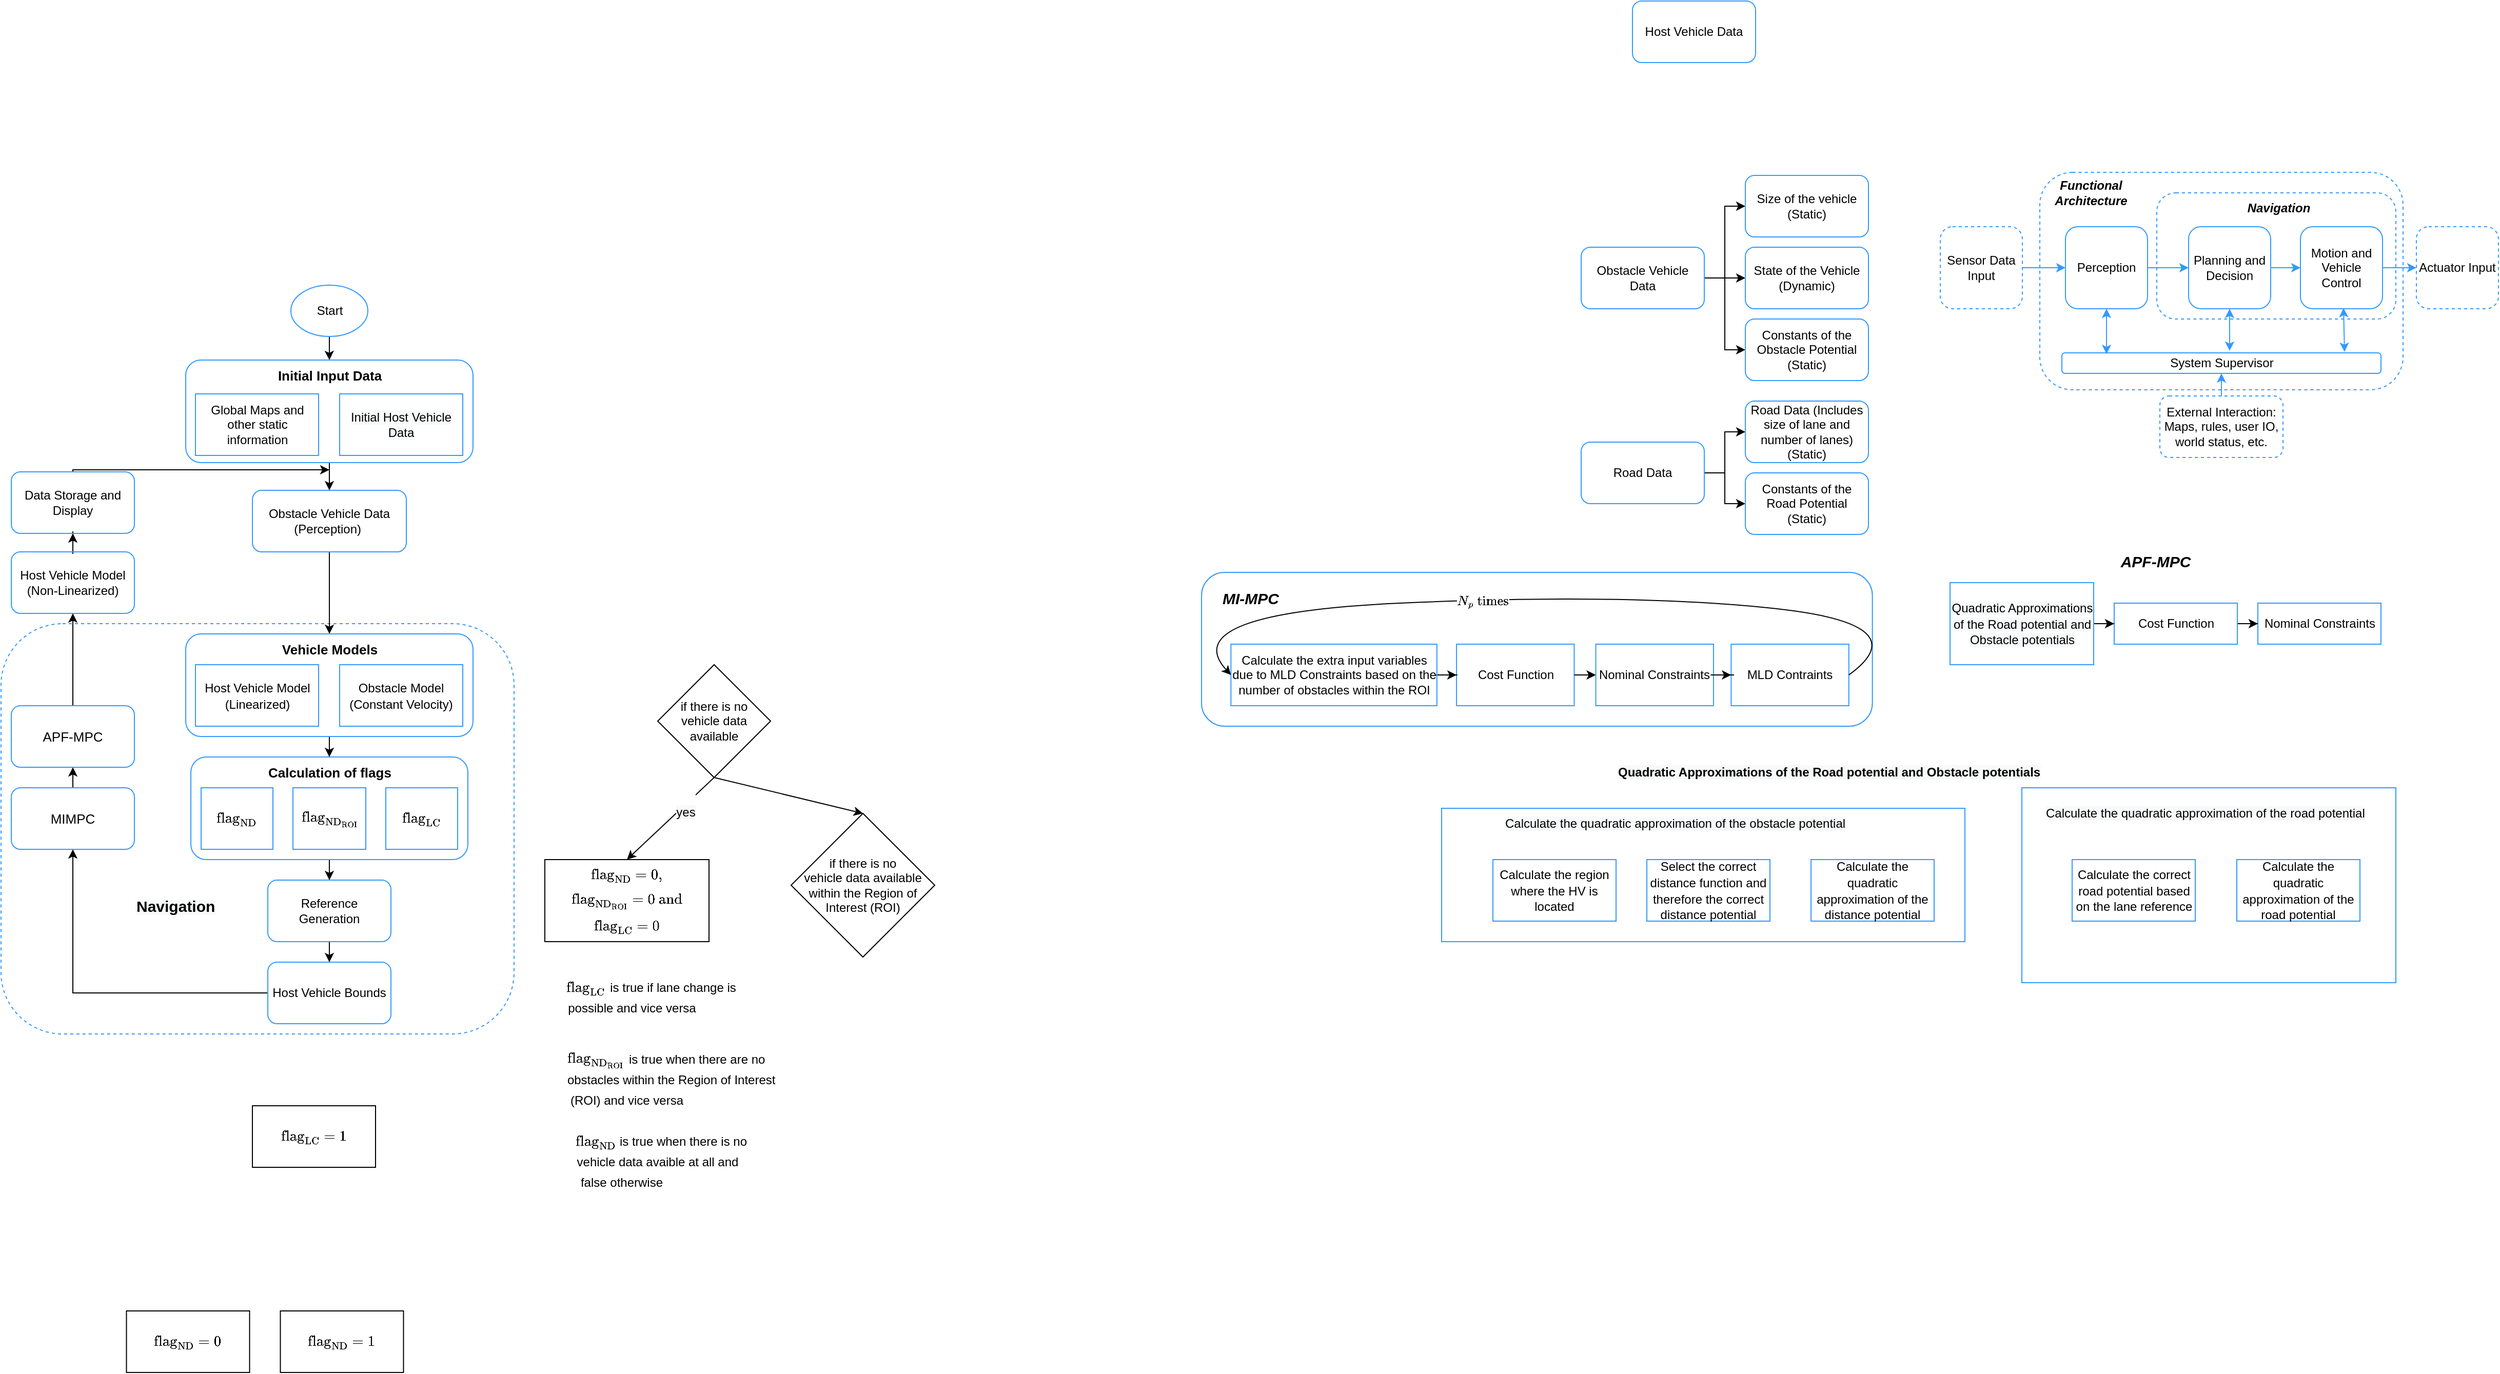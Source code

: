 <mxfile version="20.2.3" type="device"><diagram id="z7q9_yAA2Yy6rkfYygtz" name="Page-1"><mxGraphModel dx="3227" dy="2612" grid="1" gridSize="10" guides="1" tooltips="1" connect="1" arrows="1" fold="1" page="1" pageScale="1" pageWidth="850" pageHeight="1100" math="1" shadow="0"><root><mxCell id="0"/><mxCell id="1" parent="0"/><mxCell id="qA4LBi2pS9O_TMGgTa1k-295" value="" style="rounded=1;whiteSpace=wrap;html=1;fontSize=13;strokeColor=#3399FF;strokeWidth=1;fillColor=none;dashed=1;" parent="1" vertex="1"><mxGeometry x="-2450" y="-640" width="500" height="400" as="geometry"/></mxCell><mxCell id="qA4LBi2pS9O_TMGgTa1k-27" value="" style="rounded=1;whiteSpace=wrap;html=1;fontSize=12;strokeWidth=1;dashed=1;fontStyle=0;strokeColor=#3399FF;fillColor=none;" parent="1" vertex="1"><mxGeometry x="-463" y="-1080" width="354" height="212" as="geometry"/></mxCell><mxCell id="qA4LBi2pS9O_TMGgTa1k-28" value="" style="rounded=1;whiteSpace=wrap;html=1;dashed=1;fontSize=12;strokeWidth=1;fontStyle=0;strokeColor=#3399FF;fillColor=none;" parent="1" vertex="1"><mxGeometry x="-349" y="-1060" width="233" height="123" as="geometry"/></mxCell><mxCell id="qA4LBi2pS9O_TMGgTa1k-29" value="" style="edgeStyle=orthogonalEdgeStyle;rounded=0;orthogonalLoop=1;jettySize=auto;html=1;fontSize=12;strokeWidth=1;fontStyle=0;strokeColor=#3399FF;" parent="1" source="qA4LBi2pS9O_TMGgTa1k-30" target="qA4LBi2pS9O_TMGgTa1k-31" edge="1"><mxGeometry relative="1" as="geometry"/></mxCell><mxCell id="qA4LBi2pS9O_TMGgTa1k-30" value="&lt;font style=&quot;font-size: 12px;&quot;&gt;Planning and Decision&lt;/font&gt;" style="rounded=1;whiteSpace=wrap;html=1;fontSize=12;strokeWidth=1;fontStyle=0;strokeColor=#3399FF;fillColor=none;" parent="1" vertex="1"><mxGeometry x="-318" y="-1027" width="80" height="80" as="geometry"/></mxCell><mxCell id="qA4LBi2pS9O_TMGgTa1k-31" value="&lt;font style=&quot;font-size: 12px;&quot;&gt;Motion and Vehicle Control&lt;/font&gt;" style="rounded=1;whiteSpace=wrap;html=1;fontSize=12;strokeWidth=1;fontStyle=0;strokeColor=#3399FF;fillColor=none;" parent="1" vertex="1"><mxGeometry x="-209" y="-1027" width="80" height="80" as="geometry"/></mxCell><mxCell id="qA4LBi2pS9O_TMGgTa1k-32" value="" style="edgeStyle=orthogonalEdgeStyle;rounded=0;orthogonalLoop=1;jettySize=auto;html=1;fontSize=12;strokeWidth=1;fontStyle=0;strokeColor=#3399FF;" parent="1" source="qA4LBi2pS9O_TMGgTa1k-33" target="qA4LBi2pS9O_TMGgTa1k-30" edge="1"><mxGeometry relative="1" as="geometry"/></mxCell><mxCell id="qA4LBi2pS9O_TMGgTa1k-33" value="&lt;font style=&quot;font-size: 12px;&quot;&gt;Perception&lt;/font&gt;" style="rounded=1;whiteSpace=wrap;html=1;fontSize=12;strokeWidth=1;fontStyle=0;strokeColor=#3399FF;fillColor=none;" parent="1" vertex="1"><mxGeometry x="-438" y="-1027" width="80" height="80" as="geometry"/></mxCell><mxCell id="qA4LBi2pS9O_TMGgTa1k-34" value="&lt;font style=&quot;font-size: 12px;&quot;&gt;System Supervisor&lt;/font&gt;" style="rounded=1;whiteSpace=wrap;html=1;fontSize=12;strokeWidth=1;fontStyle=0;strokeColor=#3399FF;fillColor=none;" parent="1" vertex="1"><mxGeometry x="-441.5" y="-904" width="311" height="20" as="geometry"/></mxCell><mxCell id="qA4LBi2pS9O_TMGgTa1k-35" value="" style="endArrow=classic;startArrow=classic;html=1;rounded=0;fontSize=12;strokeWidth=1;entryX=0.5;entryY=1;entryDx=0;entryDy=0;exitX=0.14;exitY=0.058;exitDx=0;exitDy=0;exitPerimeter=0;fontStyle=0;strokeColor=#3399FF;" parent="1" source="qA4LBi2pS9O_TMGgTa1k-34" target="qA4LBi2pS9O_TMGgTa1k-33" edge="1"><mxGeometry width="50" height="50" relative="1" as="geometry"><mxPoint x="-539" y="-887" as="sourcePoint"/><mxPoint x="-489" y="-937" as="targetPoint"/></mxGeometry></mxCell><mxCell id="qA4LBi2pS9O_TMGgTa1k-36" value="" style="endArrow=classic;startArrow=classic;html=1;rounded=0;fontSize=12;strokeWidth=1;entryX=0.5;entryY=1;entryDx=0;entryDy=0;fontStyle=0;strokeColor=#3399FF;" parent="1" target="qA4LBi2pS9O_TMGgTa1k-30" edge="1"><mxGeometry width="50" height="50" relative="1" as="geometry"><mxPoint x="-278" y="-906" as="sourcePoint"/><mxPoint x="-281" y="-937" as="targetPoint"/></mxGeometry></mxCell><mxCell id="qA4LBi2pS9O_TMGgTa1k-37" value="" style="endArrow=classic;startArrow=classic;html=1;rounded=0;fontSize=12;strokeWidth=1;entryX=0.525;entryY=0.991;entryDx=0;entryDy=0;fontStyle=0;entryPerimeter=0;strokeColor=#3399FF;" parent="1" target="qA4LBi2pS9O_TMGgTa1k-31" edge="1"><mxGeometry width="50" height="50" relative="1" as="geometry"><mxPoint x="-166" y="-905" as="sourcePoint"/><mxPoint x="-166" y="-947" as="targetPoint"/></mxGeometry></mxCell><mxCell id="qA4LBi2pS9O_TMGgTa1k-38" value="&lt;font style=&quot;font-size: 12px;&quot;&gt;&lt;span style=&quot;font-size: 12px;&quot;&gt;&lt;i&gt;&lt;b&gt;Navigation&lt;/b&gt;&lt;/i&gt;&lt;/span&gt;&lt;/font&gt;" style="text;html=1;strokeColor=none;fillColor=none;align=center;verticalAlign=middle;whiteSpace=wrap;rounded=0;dashed=1;fontSize=12;fontStyle=0;strokeWidth=1;" parent="1" vertex="1"><mxGeometry x="-260" y="-1060" width="60" height="30" as="geometry"/></mxCell><mxCell id="qA4LBi2pS9O_TMGgTa1k-39" value="" style="edgeStyle=orthogonalEdgeStyle;rounded=0;orthogonalLoop=1;jettySize=auto;html=1;fontSize=12;strokeWidth=1;strokeColor=#3399FF;" parent="1" source="qA4LBi2pS9O_TMGgTa1k-40" target="qA4LBi2pS9O_TMGgTa1k-33" edge="1"><mxGeometry relative="1" as="geometry"/></mxCell><mxCell id="qA4LBi2pS9O_TMGgTa1k-40" value="&lt;font style=&quot;font-size: 12px;&quot;&gt;Sensor Data Input&lt;/font&gt;" style="rounded=1;whiteSpace=wrap;html=1;fontSize=12;strokeWidth=1;fontStyle=0;strokeColor=#3399FF;dashed=1;fillColor=none;" parent="1" vertex="1"><mxGeometry x="-560" y="-1027" width="80" height="80" as="geometry"/></mxCell><mxCell id="qA4LBi2pS9O_TMGgTa1k-41" value="&lt;font style=&quot;font-size: 12px;&quot;&gt;Actuator Input&lt;/font&gt;" style="rounded=1;whiteSpace=wrap;html=1;fontSize=12;strokeWidth=1;fontStyle=0;strokeColor=#3399FF;dashed=1;fillColor=none;" parent="1" vertex="1"><mxGeometry x="-96" y="-1027" width="80" height="80" as="geometry"/></mxCell><mxCell id="qA4LBi2pS9O_TMGgTa1k-42" value="" style="endArrow=classic;html=1;rounded=0;fontSize=12;strokeWidth=1;exitX=1;exitY=0.5;exitDx=0;exitDy=0;strokeColor=#3399FF;" parent="1" source="qA4LBi2pS9O_TMGgTa1k-31" target="qA4LBi2pS9O_TMGgTa1k-41" edge="1"><mxGeometry width="50" height="50" relative="1" as="geometry"><mxPoint x="-253" y="-1004" as="sourcePoint"/><mxPoint x="-203" y="-1054" as="targetPoint"/></mxGeometry></mxCell><mxCell id="qA4LBi2pS9O_TMGgTa1k-43" value="" style="edgeStyle=orthogonalEdgeStyle;rounded=0;orthogonalLoop=1;jettySize=auto;html=1;fontSize=12;strokeColor=#3399FF;strokeWidth=1;" parent="1" source="qA4LBi2pS9O_TMGgTa1k-44" target="qA4LBi2pS9O_TMGgTa1k-34" edge="1"><mxGeometry relative="1" as="geometry"/></mxCell><mxCell id="qA4LBi2pS9O_TMGgTa1k-44" value="&lt;span style=&quot;&quot;&gt;External Interaction:&lt;br&gt;Maps,&amp;nbsp;&lt;/span&gt;&lt;span style=&quot;&quot;&gt;rules, user IO,&lt;br&gt;world status, etc.&lt;/span&gt;" style="rounded=1;whiteSpace=wrap;html=1;dashed=1;fontSize=12;strokeColor=#3399FF;strokeWidth=1;fillColor=none;" parent="1" vertex="1"><mxGeometry x="-346" y="-862" width="120" height="60" as="geometry"/></mxCell><mxCell id="qA4LBi2pS9O_TMGgTa1k-45" value="&lt;font style=&quot;font-size: 12px;&quot;&gt;&lt;span style=&quot;font-size: 12px;&quot;&gt;&lt;i&gt;&lt;b&gt;Functional Architecture&lt;/b&gt;&lt;/i&gt;&lt;/span&gt;&lt;/font&gt;" style="text;html=1;strokeColor=none;fillColor=none;align=center;verticalAlign=middle;whiteSpace=wrap;rounded=0;dashed=1;fontSize=12;fontStyle=0;strokeWidth=1;" parent="1" vertex="1"><mxGeometry x="-443" y="-1075" width="60" height="30" as="geometry"/></mxCell><mxCell id="qA4LBi2pS9O_TMGgTa1k-95" style="edgeStyle=orthogonalEdgeStyle;rounded=0;orthogonalLoop=1;jettySize=auto;html=1;entryX=0;entryY=0.5;entryDx=0;entryDy=0;" parent="1" source="qA4LBi2pS9O_TMGgTa1k-90" target="qA4LBi2pS9O_TMGgTa1k-92" edge="1"><mxGeometry relative="1" as="geometry"/></mxCell><mxCell id="qA4LBi2pS9O_TMGgTa1k-96" style="edgeStyle=orthogonalEdgeStyle;rounded=0;orthogonalLoop=1;jettySize=auto;html=1;entryX=0;entryY=0.5;entryDx=0;entryDy=0;" parent="1" source="qA4LBi2pS9O_TMGgTa1k-90" target="qA4LBi2pS9O_TMGgTa1k-93" edge="1"><mxGeometry relative="1" as="geometry"/></mxCell><mxCell id="qA4LBi2pS9O_TMGgTa1k-97" style="edgeStyle=orthogonalEdgeStyle;rounded=0;orthogonalLoop=1;jettySize=auto;html=1;entryX=0;entryY=0.5;entryDx=0;entryDy=0;" parent="1" source="qA4LBi2pS9O_TMGgTa1k-90" target="qA4LBi2pS9O_TMGgTa1k-94" edge="1"><mxGeometry relative="1" as="geometry"/></mxCell><mxCell id="qA4LBi2pS9O_TMGgTa1k-90" value="Obstacle Vehicle Data" style="rounded=1;whiteSpace=wrap;html=1;strokeColor=#3399FF;strokeWidth=1;fillColor=none;" parent="1" vertex="1"><mxGeometry x="-910" y="-1007" width="120" height="60" as="geometry"/></mxCell><mxCell id="qA4LBi2pS9O_TMGgTa1k-92" value="Size of the vehicle (Static)" style="rounded=1;whiteSpace=wrap;html=1;strokeColor=#3399FF;strokeWidth=1;fillColor=none;" parent="1" vertex="1"><mxGeometry x="-750" y="-1077" width="120" height="60" as="geometry"/></mxCell><mxCell id="qA4LBi2pS9O_TMGgTa1k-93" value="State of the Vehicle (Dynamic)" style="rounded=1;whiteSpace=wrap;html=1;strokeColor=#3399FF;strokeWidth=1;fillColor=none;" parent="1" vertex="1"><mxGeometry x="-750" y="-1007" width="120" height="60" as="geometry"/></mxCell><mxCell id="qA4LBi2pS9O_TMGgTa1k-94" value="Constants of the Obstacle Potential (Static)" style="rounded=1;whiteSpace=wrap;html=1;strokeColor=#3399FF;strokeWidth=1;fillColor=none;" parent="1" vertex="1"><mxGeometry x="-750" y="-937" width="120" height="60" as="geometry"/></mxCell><mxCell id="qA4LBi2pS9O_TMGgTa1k-105" style="edgeStyle=orthogonalEdgeStyle;rounded=0;orthogonalLoop=1;jettySize=auto;html=1;entryX=0;entryY=0.5;entryDx=0;entryDy=0;" parent="1" source="qA4LBi2pS9O_TMGgTa1k-108" target="qA4LBi2pS9O_TMGgTa1k-109" edge="1"><mxGeometry relative="1" as="geometry"/></mxCell><mxCell id="qA4LBi2pS9O_TMGgTa1k-107" style="edgeStyle=orthogonalEdgeStyle;rounded=0;orthogonalLoop=1;jettySize=auto;html=1;entryX=0;entryY=0.5;entryDx=0;entryDy=0;" parent="1" source="qA4LBi2pS9O_TMGgTa1k-108" target="qA4LBi2pS9O_TMGgTa1k-111" edge="1"><mxGeometry relative="1" as="geometry"/></mxCell><mxCell id="qA4LBi2pS9O_TMGgTa1k-108" value="Road Data" style="rounded=1;whiteSpace=wrap;html=1;strokeColor=#3399FF;strokeWidth=1;fillColor=none;" parent="1" vertex="1"><mxGeometry x="-910" y="-817" width="120" height="60" as="geometry"/></mxCell><mxCell id="qA4LBi2pS9O_TMGgTa1k-109" value="Road Data (Includes size of lane and number of lanes)(Static)" style="rounded=1;whiteSpace=wrap;html=1;strokeColor=#3399FF;strokeWidth=1;fillColor=none;" parent="1" vertex="1"><mxGeometry x="-750" y="-857" width="120" height="60" as="geometry"/></mxCell><mxCell id="qA4LBi2pS9O_TMGgTa1k-111" value="Constants of the Road Potential (Static)" style="rounded=1;whiteSpace=wrap;html=1;strokeColor=#3399FF;strokeWidth=1;fillColor=none;" parent="1" vertex="1"><mxGeometry x="-750" y="-787" width="120" height="60" as="geometry"/></mxCell><mxCell id="qA4LBi2pS9O_TMGgTa1k-248" value="" style="edgeStyle=orthogonalEdgeStyle;rounded=0;orthogonalLoop=1;jettySize=auto;html=1;fontSize=13;" parent="1" source="qA4LBi2pS9O_TMGgTa1k-114" target="qA4LBi2pS9O_TMGgTa1k-247" edge="1"><mxGeometry relative="1" as="geometry"/></mxCell><mxCell id="qA4LBi2pS9O_TMGgTa1k-114" value="Obstacle Vehicle Data (Perception)&amp;nbsp;" style="rounded=1;whiteSpace=wrap;html=1;strokeColor=#3399FF;strokeWidth=1;fillColor=none;" parent="1" vertex="1"><mxGeometry x="-2205" y="-770" width="150" height="60" as="geometry"/></mxCell><mxCell id="qA4LBi2pS9O_TMGgTa1k-249" value="" style="edgeStyle=orthogonalEdgeStyle;rounded=0;orthogonalLoop=1;jettySize=auto;html=1;fontSize=13;" parent="1" source="qA4LBi2pS9O_TMGgTa1k-115" target="qA4LBi2pS9O_TMGgTa1k-220" edge="1"><mxGeometry relative="1" as="geometry"/></mxCell><mxCell id="qA4LBi2pS9O_TMGgTa1k-115" value="" style="rounded=1;whiteSpace=wrap;html=1;strokeColor=#3399FF;strokeWidth=1;fillColor=none;" parent="1" vertex="1"><mxGeometry x="-2270" y="-630" width="280" height="100" as="geometry"/></mxCell><mxCell id="qA4LBi2pS9O_TMGgTa1k-116" value="Host Vehicle Data" style="rounded=1;whiteSpace=wrap;html=1;strokeColor=#3399FF;strokeWidth=1;fillColor=none;" parent="1" vertex="1"><mxGeometry x="-860" y="-1247" width="120" height="60" as="geometry"/></mxCell><mxCell id="qA4LBi2pS9O_TMGgTa1k-262" value="" style="edgeStyle=orthogonalEdgeStyle;rounded=0;orthogonalLoop=1;jettySize=auto;html=1;fontSize=13;" parent="1" source="qA4LBi2pS9O_TMGgTa1k-122" target="qA4LBi2pS9O_TMGgTa1k-234" edge="1"><mxGeometry relative="1" as="geometry"/></mxCell><mxCell id="qA4LBi2pS9O_TMGgTa1k-122" value="Host Vehicle Model (Non-Linearized)" style="rounded=1;whiteSpace=wrap;html=1;strokeColor=#3399FF;strokeWidth=1;fillColor=none;" parent="1" vertex="1"><mxGeometry x="-2440" y="-710" width="120" height="60" as="geometry"/></mxCell><mxCell id="qA4LBi2pS9O_TMGgTa1k-250" value="" style="edgeStyle=orthogonalEdgeStyle;rounded=0;orthogonalLoop=1;jettySize=auto;html=1;fontSize=13;" parent="1" source="qA4LBi2pS9O_TMGgTa1k-123" target="qA4LBi2pS9O_TMGgTa1k-124" edge="1"><mxGeometry relative="1" as="geometry"/></mxCell><mxCell id="qA4LBi2pS9O_TMGgTa1k-123" value="" style="rounded=1;whiteSpace=wrap;html=1;strokeColor=#3399FF;strokeWidth=1;fillColor=none;" parent="1" vertex="1"><mxGeometry x="-2265" y="-510" width="270" height="100" as="geometry"/></mxCell><mxCell id="qA4LBi2pS9O_TMGgTa1k-251" value="" style="edgeStyle=orthogonalEdgeStyle;rounded=0;orthogonalLoop=1;jettySize=auto;html=1;fontSize=13;" parent="1" source="qA4LBi2pS9O_TMGgTa1k-124" target="qA4LBi2pS9O_TMGgTa1k-125" edge="1"><mxGeometry relative="1" as="geometry"/></mxCell><mxCell id="qA4LBi2pS9O_TMGgTa1k-124" value="Reference Generation&lt;span style=&quot;color: rgba(0, 0, 0, 0); font-family: monospace; font-size: 0px; text-align: start;&quot;&gt;%3CmxGraphModel%3E%3Croot%3E%3CmxCell%20id%3D%220%22%2F%3E%3CmxCell%20id%3D%221%22%20parent%3D%220%22%2F%3E%3CmxCell%20id%3D%222%22%20value%3D%22Host%20Vehicle%20Model%20(Non-Linearized)%22%20style%3D%22rounded%3D1%3BwhiteSpace%3Dwrap%3Bhtml%3D1%3BstrokeColor%3D%233399FF%3BstrokeWidth%3D1%3BfillColor%3Dnone%3B%22%20vertex%3D%221%22%20parent%3D%221%22%3E%3CmxGeometry%20x%3D%22-558%22%20y%3D%22-420%22%20width%3D%22120%22%20height%3D%2260%22%20as%3D%22geometry%22%2F%3E%3C%2FmxCell%3E%3C%2Froot%3E%3C%2FmxGraphModel%3E&lt;/span&gt;" style="rounded=1;whiteSpace=wrap;html=1;strokeColor=#3399FF;strokeWidth=1;fillColor=none;" parent="1" vertex="1"><mxGeometry x="-2190" y="-390" width="120" height="60" as="geometry"/></mxCell><mxCell id="qA4LBi2pS9O_TMGgTa1k-289" value="" style="edgeStyle=orthogonalEdgeStyle;rounded=0;orthogonalLoop=1;jettySize=auto;html=1;fontSize=13;" parent="1" source="qA4LBi2pS9O_TMGgTa1k-125" target="qA4LBi2pS9O_TMGgTa1k-285" edge="1"><mxGeometry relative="1" as="geometry"><Array as="points"><mxPoint x="-2130" y="-280"/><mxPoint x="-2380" y="-280"/></Array></mxGeometry></mxCell><mxCell id="qA4LBi2pS9O_TMGgTa1k-125" value="Host Vehicle Bounds" style="rounded=1;whiteSpace=wrap;html=1;strokeColor=#3399FF;strokeWidth=1;fillColor=none;" parent="1" vertex="1"><mxGeometry x="-2190" y="-310" width="120" height="60" as="geometry"/></mxCell><mxCell id="qA4LBi2pS9O_TMGgTa1k-132" value="$$\text{flag}_{\text{ND}_\text{ROI}&lt;br&gt;}$$" style="whiteSpace=wrap;html=1;strokeColor=#3399FF;strokeWidth=1;fillColor=none;" parent="1" vertex="1"><mxGeometry x="-2165.5" y="-480" width="71" height="60" as="geometry"/></mxCell><mxCell id="qA4LBi2pS9O_TMGgTa1k-133" value="$$\text{flag}_\text{LC}$$" style="whiteSpace=wrap;html=1;strokeColor=#3399FF;strokeWidth=1;fillColor=none;" parent="1" vertex="1"><mxGeometry x="-2075" y="-480" width="70" height="60" as="geometry"/></mxCell><mxCell id="qA4LBi2pS9O_TMGgTa1k-160" value="" style="group" parent="1" vertex="1" connectable="0"><mxGeometry x="-1230" y="-690" width="650" height="150" as="geometry"/></mxCell><mxCell id="qA4LBi2pS9O_TMGgTa1k-118" value="" style="rounded=1;whiteSpace=wrap;html=1;strokeColor=#3399FF;strokeWidth=1;fillColor=none;" parent="qA4LBi2pS9O_TMGgTa1k-160" vertex="1"><mxGeometry x="-49.995" width="653.824" height="150" as="geometry"/></mxCell><mxCell id="qA4LBi2pS9O_TMGgTa1k-159" value="" style="group" parent="qA4LBi2pS9O_TMGgTa1k-160" vertex="1" connectable="0"><mxGeometry y="20" width="650" height="110" as="geometry"/></mxCell><mxCell id="qA4LBi2pS9O_TMGgTa1k-127" value="Cost Function" style="whiteSpace=wrap;html=1;strokeColor=#3399FF;strokeWidth=1;fillColor=none;" parent="qA4LBi2pS9O_TMGgTa1k-159" vertex="1"><mxGeometry x="198.534" y="50" width="114.706" height="60" as="geometry"/></mxCell><mxCell id="qA4LBi2pS9O_TMGgTa1k-138" value="" style="edgeStyle=orthogonalEdgeStyle;rounded=0;orthogonalLoop=1;jettySize=auto;html=1;" parent="qA4LBi2pS9O_TMGgTa1k-159" source="qA4LBi2pS9O_TMGgTa1k-128" target="qA4LBi2pS9O_TMGgTa1k-127" edge="1"><mxGeometry relative="1" as="geometry"/></mxCell><mxCell id="qA4LBi2pS9O_TMGgTa1k-128" value="Calculate the extra input variables due to MLD Constraints based on the number of obstacles within the ROI" style="whiteSpace=wrap;html=1;strokeColor=#3399FF;strokeWidth=1;fillColor=none;" parent="qA4LBi2pS9O_TMGgTa1k-159" vertex="1"><mxGeometry x="-21.319" y="50" width="200.735" height="60" as="geometry"/></mxCell><mxCell id="qA4LBi2pS9O_TMGgTa1k-129" value="Nominal Constraints" style="whiteSpace=wrap;html=1;strokeColor=#3399FF;strokeWidth=1;fillColor=none;" parent="qA4LBi2pS9O_TMGgTa1k-159" vertex="1"><mxGeometry x="334.269" y="50" width="114.706" height="60" as="geometry"/></mxCell><mxCell id="qA4LBi2pS9O_TMGgTa1k-139" value="" style="edgeStyle=orthogonalEdgeStyle;rounded=0;orthogonalLoop=1;jettySize=auto;html=1;" parent="qA4LBi2pS9O_TMGgTa1k-159" source="qA4LBi2pS9O_TMGgTa1k-127" target="qA4LBi2pS9O_TMGgTa1k-129" edge="1"><mxGeometry relative="1" as="geometry"/></mxCell><mxCell id="qA4LBi2pS9O_TMGgTa1k-130" value="MLD Contraints" style="whiteSpace=wrap;html=1;strokeColor=#3399FF;strokeWidth=1;fillColor=none;" parent="qA4LBi2pS9O_TMGgTa1k-159" vertex="1"><mxGeometry x="466.181" y="50" width="114.706" height="60" as="geometry"/></mxCell><mxCell id="qA4LBi2pS9O_TMGgTa1k-140" value="" style="edgeStyle=orthogonalEdgeStyle;rounded=0;orthogonalLoop=1;jettySize=auto;html=1;" parent="qA4LBi2pS9O_TMGgTa1k-159" source="qA4LBi2pS9O_TMGgTa1k-129" target="qA4LBi2pS9O_TMGgTa1k-130" edge="1"><mxGeometry relative="1" as="geometry"/></mxCell><mxCell id="qA4LBi2pS9O_TMGgTa1k-141" value="" style="curved=1;endArrow=classic;html=1;rounded=0;exitX=1;exitY=0.5;exitDx=0;exitDy=0;entryX=0;entryY=0.5;entryDx=0;entryDy=0;" parent="qA4LBi2pS9O_TMGgTa1k-159" source="qA4LBi2pS9O_TMGgTa1k-130" target="qA4LBi2pS9O_TMGgTa1k-128" edge="1"><mxGeometry width="50" height="50" relative="1" as="geometry"><mxPoint x="391.912" y="-20" as="sourcePoint"/><mxPoint x="439.706" y="-70" as="targetPoint"/><Array as="points"><mxPoint x="650" y="30"/><mxPoint x="363.235"/><mxPoint x="-76.471" y="20"/></Array></mxGeometry></mxCell><mxCell id="qA4LBi2pS9O_TMGgTa1k-209" value="$$N_p\text{ times}$$" style="edgeLabel;html=1;align=center;verticalAlign=middle;resizable=0;points=[];" parent="qA4LBi2pS9O_TMGgTa1k-141" vertex="1" connectable="0"><mxGeometry x="0.146" y="1" relative="1" as="geometry"><mxPoint as="offset"/></mxGeometry></mxCell><mxCell id="qA4LBi2pS9O_TMGgTa1k-214" value="&lt;b&gt;&lt;i&gt;&lt;font style=&quot;font-size: 15px;&quot;&gt;MI-MPC&lt;/font&gt;&lt;/i&gt;&lt;/b&gt;" style="text;html=1;strokeColor=none;fillColor=none;align=center;verticalAlign=middle;whiteSpace=wrap;rounded=0;" parent="qA4LBi2pS9O_TMGgTa1k-159" vertex="1"><mxGeometry x="-40.436" y="-10" width="76.471" height="30" as="geometry"/></mxCell><mxCell id="qA4LBi2pS9O_TMGgTa1k-219" value="$$\text{flag}_\text{ND}$$" style="rounded=0;whiteSpace=wrap;html=1;fontSize=12;strokeColor=#3399FF;strokeWidth=1;fillColor=none;" parent="1" vertex="1"><mxGeometry x="-2255" y="-480" width="70" height="60" as="geometry"/></mxCell><mxCell id="qA4LBi2pS9O_TMGgTa1k-220" value="&lt;font size=&quot;1&quot; style=&quot;&quot;&gt;&lt;b style=&quot;font-size: 13px;&quot;&gt;Calculation of flags&lt;/b&gt;&lt;/font&gt;" style="text;html=1;strokeColor=none;fillColor=none;align=center;verticalAlign=middle;whiteSpace=wrap;rounded=0;fontSize=12;" parent="1" vertex="1"><mxGeometry x="-2200.5" y="-510" width="141" height="30" as="geometry"/></mxCell><mxCell id="qA4LBi2pS9O_TMGgTa1k-242" value="" style="edgeStyle=orthogonalEdgeStyle;rounded=0;orthogonalLoop=1;jettySize=auto;html=1;fontSize=13;" parent="1" source="qA4LBi2pS9O_TMGgTa1k-230" target="qA4LBi2pS9O_TMGgTa1k-240" edge="1"><mxGeometry relative="1" as="geometry"/></mxCell><mxCell id="qA4LBi2pS9O_TMGgTa1k-230" value="Start" style="ellipse;whiteSpace=wrap;html=1;fontSize=12;strokeColor=#3399FF;strokeWidth=1;fillColor=none;" parent="1" vertex="1"><mxGeometry x="-2167.5" y="-970" width="75" height="50" as="geometry"/></mxCell><mxCell id="qA4LBi2pS9O_TMGgTa1k-292" style="edgeStyle=orthogonalEdgeStyle;rounded=0;orthogonalLoop=1;jettySize=auto;html=1;fontSize=13;" parent="1" source="qA4LBi2pS9O_TMGgTa1k-234" edge="1"><mxGeometry relative="1" as="geometry"><mxPoint x="-2130" y="-790" as="targetPoint"/><Array as="points"><mxPoint x="-2380" y="-790"/></Array></mxGeometry></mxCell><mxCell id="qA4LBi2pS9O_TMGgTa1k-234" value="Data Storage and Display" style="rounded=1;whiteSpace=wrap;html=1;strokeColor=#3399FF;strokeWidth=1;fillColor=none;" parent="1" vertex="1"><mxGeometry x="-2440" y="-788" width="120" height="60" as="geometry"/></mxCell><mxCell id="qA4LBi2pS9O_TMGgTa1k-241" value="" style="edgeStyle=orthogonalEdgeStyle;rounded=0;orthogonalLoop=1;jettySize=auto;html=1;fontSize=13;" parent="1" source="qA4LBi2pS9O_TMGgTa1k-239" target="qA4LBi2pS9O_TMGgTa1k-114" edge="1"><mxGeometry relative="1" as="geometry"/></mxCell><mxCell id="qA4LBi2pS9O_TMGgTa1k-243" value="&lt;span style=&quot;font-size: 12px;&quot;&gt;Host Vehicle Model (Linearized)&lt;/span&gt;" style="rounded=0;whiteSpace=wrap;html=1;fontSize=13;strokeColor=#3399FF;strokeWidth=1;fillColor=none;" parent="1" vertex="1"><mxGeometry x="-2260.5" y="-600" width="120" height="60" as="geometry"/></mxCell><mxCell id="qA4LBi2pS9O_TMGgTa1k-245" value="&lt;span style=&quot;font-size: 12px;&quot;&gt;Obstacle Model (Constant Velocity)&lt;/span&gt;" style="rounded=0;whiteSpace=wrap;html=1;fontSize=13;strokeColor=#3399FF;strokeWidth=1;fillColor=none;" parent="1" vertex="1"><mxGeometry x="-2120" y="-600" width="120" height="60" as="geometry"/></mxCell><mxCell id="qA4LBi2pS9O_TMGgTa1k-247" value="&lt;span style=&quot;font-size: 13px;&quot;&gt;&lt;b&gt;Vehicle Models&lt;/b&gt;&lt;/span&gt;" style="text;html=1;strokeColor=none;fillColor=none;align=center;verticalAlign=middle;whiteSpace=wrap;rounded=0;fontSize=12;" parent="1" vertex="1"><mxGeometry x="-2202.25" y="-630" width="144.5" height="30" as="geometry"/></mxCell><mxCell id="qA4LBi2pS9O_TMGgTa1k-263" value="" style="group" parent="1" vertex="1" connectable="0"><mxGeometry x="-2270" y="-897" width="280" height="100" as="geometry"/></mxCell><mxCell id="qA4LBi2pS9O_TMGgTa1k-237" value="Global Maps and other static information" style="rounded=0;whiteSpace=wrap;html=1;fontSize=12;strokeColor=#3399FF;strokeWidth=1;fillColor=none;" parent="qA4LBi2pS9O_TMGgTa1k-263" vertex="1"><mxGeometry x="9.5" y="33" width="120" height="60" as="geometry"/></mxCell><mxCell id="qA4LBi2pS9O_TMGgTa1k-238" value="&lt;span style=&quot;color: rgb(0, 0, 0); font-family: Helvetica; font-size: 12px; font-style: normal; font-variant-ligatures: normal; font-variant-caps: normal; font-weight: 400; letter-spacing: normal; orphans: 2; text-align: center; text-indent: 0px; text-transform: none; widows: 2; word-spacing: 0px; -webkit-text-stroke-width: 0px; background-color: rgb(248, 249, 250); text-decoration-thickness: initial; text-decoration-style: initial; text-decoration-color: initial; float: none; display: inline !important;&quot;&gt;Initial Host Vehicle Data&lt;/span&gt;" style="rounded=0;whiteSpace=wrap;html=1;fontSize=12;strokeColor=#3399FF;strokeWidth=1;fillColor=none;" parent="qA4LBi2pS9O_TMGgTa1k-263" vertex="1"><mxGeometry x="150" y="33" width="120" height="60" as="geometry"/></mxCell><mxCell id="qA4LBi2pS9O_TMGgTa1k-239" value="" style="rounded=1;whiteSpace=wrap;html=1;fontSize=12;strokeColor=#3399FF;strokeWidth=1;fillColor=none;" parent="qA4LBi2pS9O_TMGgTa1k-263" vertex="1"><mxGeometry width="280" height="100" as="geometry"/></mxCell><mxCell id="qA4LBi2pS9O_TMGgTa1k-240" value="&lt;font style=&quot;font-size: 13px;&quot;&gt;&lt;b&gt;Initial Input Data&lt;/b&gt;&lt;/font&gt;" style="text;html=1;strokeColor=none;fillColor=none;align=center;verticalAlign=middle;whiteSpace=wrap;rounded=0;fontSize=12;" parent="qA4LBi2pS9O_TMGgTa1k-263" vertex="1"><mxGeometry x="67.75" width="144.5" height="30" as="geometry"/></mxCell><mxCell id="qA4LBi2pS9O_TMGgTa1k-267" value="Nominal Constraints" style="whiteSpace=wrap;html=1;strokeColor=#3399FF;strokeWidth=1;fillColor=none;" parent="1" vertex="1"><mxGeometry x="-250.5" y="-660" width="120" height="40" as="geometry"/></mxCell><mxCell id="qA4LBi2pS9O_TMGgTa1k-271" value="" style="edgeStyle=orthogonalEdgeStyle;rounded=0;orthogonalLoop=1;jettySize=auto;html=1;fontSize=13;" parent="1" source="qA4LBi2pS9O_TMGgTa1k-268" target="qA4LBi2pS9O_TMGgTa1k-267" edge="1"><mxGeometry relative="1" as="geometry"/></mxCell><mxCell id="qA4LBi2pS9O_TMGgTa1k-268" value="Cost Function" style="whiteSpace=wrap;html=1;strokeColor=#3399FF;strokeWidth=1;fillColor=none;" parent="1" vertex="1"><mxGeometry x="-390.5" y="-660" width="120" height="40" as="geometry"/></mxCell><mxCell id="qA4LBi2pS9O_TMGgTa1k-270" value="" style="edgeStyle=orthogonalEdgeStyle;rounded=0;orthogonalLoop=1;jettySize=auto;html=1;fontSize=13;" parent="1" source="qA4LBi2pS9O_TMGgTa1k-269" target="qA4LBi2pS9O_TMGgTa1k-268" edge="1"><mxGeometry relative="1" as="geometry"/></mxCell><mxCell id="qA4LBi2pS9O_TMGgTa1k-269" value="&lt;span style=&quot;color: rgb(0, 0, 0); font-family: Helvetica; font-size: 12px; font-style: normal; font-variant-ligatures: normal; font-variant-caps: normal; font-weight: 400; letter-spacing: normal; orphans: 2; text-align: center; text-indent: 0px; text-transform: none; widows: 2; word-spacing: 0px; -webkit-text-stroke-width: 0px; background-color: rgb(248, 249, 250); text-decoration-thickness: initial; text-decoration-style: initial; text-decoration-color: initial; float: none; display: inline !important;&quot;&gt;Quadratic Approximations of the Road potential and Obstacle potentials&lt;/span&gt;" style="rounded=0;whiteSpace=wrap;html=1;fontSize=13;strokeColor=#3399FF;strokeWidth=1;fillColor=none;" parent="1" vertex="1"><mxGeometry x="-550.5" y="-680" width="140" height="80" as="geometry"/></mxCell><mxCell id="qA4LBi2pS9O_TMGgTa1k-272" value="&lt;b&gt;&lt;i&gt;&lt;font style=&quot;font-size: 15px;&quot;&gt;APF-MPC&lt;/font&gt;&lt;/i&gt;&lt;/b&gt;" style="text;html=1;strokeColor=none;fillColor=none;align=center;verticalAlign=middle;whiteSpace=wrap;rounded=0;" parent="1" vertex="1"><mxGeometry x="-390.5" y="-709.999" width="80" height="18.387" as="geometry"/></mxCell><mxCell id="qA4LBi2pS9O_TMGgTa1k-275" value="&lt;span style=&quot;font-size: 12px;&quot;&gt;Calculate the region where the HV is located&lt;/span&gt;" style="rounded=0;whiteSpace=wrap;html=1;fontSize=13;strokeColor=#3399FF;strokeWidth=1;fillColor=none;" parent="1" vertex="1"><mxGeometry x="-996" y="-410" width="120" height="60" as="geometry"/></mxCell><mxCell id="qA4LBi2pS9O_TMGgTa1k-276" value="&lt;span style=&quot;font-size: 12px;&quot;&gt;Select the correct distance function and therefore the correct distance potential&lt;/span&gt;" style="rounded=0;whiteSpace=wrap;html=1;fontSize=13;strokeColor=#3399FF;strokeWidth=1;fillColor=none;" parent="1" vertex="1"><mxGeometry x="-846" y="-410" width="120" height="60" as="geometry"/></mxCell><mxCell id="qA4LBi2pS9O_TMGgTa1k-277" value="&lt;span style=&quot;font-size: 12px;&quot;&gt;Calculate the quadratic approximation of the distance potential&lt;/span&gt;" style="rounded=0;whiteSpace=wrap;html=1;fontSize=13;strokeColor=#3399FF;strokeWidth=1;fillColor=none;" parent="1" vertex="1"><mxGeometry x="-686" y="-410" width="120" height="60" as="geometry"/></mxCell><mxCell id="qA4LBi2pS9O_TMGgTa1k-278" value="&lt;span style=&quot;font-size: 12px;&quot;&gt;Calculate the correct road potential based on the lane reference&lt;/span&gt;" style="rounded=0;whiteSpace=wrap;html=1;fontSize=13;strokeColor=#3399FF;strokeWidth=1;fillColor=none;" parent="1" vertex="1"><mxGeometry x="-431.5" y="-410" width="120" height="60" as="geometry"/></mxCell><mxCell id="qA4LBi2pS9O_TMGgTa1k-279" value="&lt;span style=&quot;font-size: 12px;&quot;&gt;Calculate the quadratic approximation of the road potential&lt;/span&gt;" style="rounded=0;whiteSpace=wrap;html=1;fontSize=13;strokeColor=#3399FF;strokeWidth=1;fillColor=none;" parent="1" vertex="1"><mxGeometry x="-271" y="-410" width="120" height="60" as="geometry"/></mxCell><mxCell id="qA4LBi2pS9O_TMGgTa1k-280" value="" style="rounded=0;whiteSpace=wrap;html=1;fontSize=13;strokeColor=#3399FF;strokeWidth=1;fillColor=none;" parent="1" vertex="1"><mxGeometry x="-480.5" y="-480" width="364.5" height="190" as="geometry"/></mxCell><mxCell id="qA4LBi2pS9O_TMGgTa1k-281" value="&lt;span style=&quot;color: rgb(0, 0, 0); font-family: Helvetica; font-size: 12px; font-style: normal; font-variant-ligatures: normal; font-variant-caps: normal; font-weight: 400; letter-spacing: normal; orphans: 2; text-align: center; text-indent: 0px; text-transform: none; widows: 2; word-spacing: 0px; -webkit-text-stroke-width: 0px; background-color: rgb(248, 249, 250); text-decoration-thickness: initial; text-decoration-style: initial; text-decoration-color: initial; float: none; display: inline !important;&quot;&gt;Calculate the quadratic approximation of the road potential&lt;/span&gt;" style="text;whiteSpace=wrap;html=1;fontSize=13;" parent="1" vertex="1"><mxGeometry x="-459.08" y="-470" width="320" height="30" as="geometry"/></mxCell><mxCell id="qA4LBi2pS9O_TMGgTa1k-282" value="" style="rounded=0;whiteSpace=wrap;html=1;fontSize=13;strokeColor=#3399FF;strokeWidth=1;fillColor=none;" parent="1" vertex="1"><mxGeometry x="-1046" y="-460" width="510" height="130" as="geometry"/></mxCell><mxCell id="qA4LBi2pS9O_TMGgTa1k-283" value="&lt;span style=&quot;color: rgb(0, 0, 0); font-family: Helvetica; font-size: 12px; font-style: normal; font-variant-ligatures: normal; font-variant-caps: normal; font-weight: 400; letter-spacing: normal; orphans: 2; text-align: center; text-indent: 0px; text-transform: none; widows: 2; word-spacing: 0px; -webkit-text-stroke-width: 0px; background-color: rgb(248, 249, 250); text-decoration-thickness: initial; text-decoration-style: initial; text-decoration-color: initial; float: none; display: inline !important;&quot;&gt;Calculate the quadratic approximation of the obstacle potential&lt;/span&gt;" style="text;whiteSpace=wrap;html=1;fontSize=13;" parent="1" vertex="1"><mxGeometry x="-986" y="-460" width="340" height="30" as="geometry"/></mxCell><mxCell id="qA4LBi2pS9O_TMGgTa1k-284" value="&lt;b style=&quot;color: rgb(0, 0, 0); font-family: Helvetica; font-size: 12px; font-style: normal; font-variant-ligatures: normal; font-variant-caps: normal; letter-spacing: normal; orphans: 2; text-align: center; text-indent: 0px; text-transform: none; widows: 2; word-spacing: 0px; -webkit-text-stroke-width: 0px; background-color: rgb(248, 249, 250); text-decoration-thickness: initial; text-decoration-style: initial; text-decoration-color: initial;&quot;&gt;Quadratic Approximations of the Road potential and Obstacle potentials&lt;/b&gt;" style="text;whiteSpace=wrap;html=1;fontSize=13;" parent="1" vertex="1"><mxGeometry x="-876" y="-510" width="420" height="30" as="geometry"/></mxCell><mxCell id="qA4LBi2pS9O_TMGgTa1k-290" value="" style="edgeStyle=orthogonalEdgeStyle;rounded=0;orthogonalLoop=1;jettySize=auto;html=1;fontSize=13;" parent="1" source="qA4LBi2pS9O_TMGgTa1k-285" target="qA4LBi2pS9O_TMGgTa1k-286" edge="1"><mxGeometry relative="1" as="geometry"><Array as="points"><mxPoint x="-2390" y="-420"/><mxPoint x="-2380" y="-420"/></Array></mxGeometry></mxCell><mxCell id="qA4LBi2pS9O_TMGgTa1k-285" value="MIMPC" style="rounded=1;whiteSpace=wrap;html=1;fontSize=13;strokeColor=#3399FF;strokeWidth=1;fillColor=none;" parent="1" vertex="1"><mxGeometry x="-2440" y="-480" width="120" height="60" as="geometry"/></mxCell><mxCell id="qA4LBi2pS9O_TMGgTa1k-291" value="" style="edgeStyle=orthogonalEdgeStyle;rounded=0;orthogonalLoop=1;jettySize=auto;html=1;fontSize=13;" parent="1" source="qA4LBi2pS9O_TMGgTa1k-286" target="qA4LBi2pS9O_TMGgTa1k-122" edge="1"><mxGeometry relative="1" as="geometry"/></mxCell><mxCell id="qA4LBi2pS9O_TMGgTa1k-286" value="APF-MPC" style="rounded=1;whiteSpace=wrap;html=1;fontSize=13;strokeColor=#3399FF;strokeWidth=1;fillColor=none;" parent="1" vertex="1"><mxGeometry x="-2440" y="-560" width="120" height="60" as="geometry"/></mxCell><mxCell id="qA4LBi2pS9O_TMGgTa1k-296" value="&lt;span style=&quot;color: rgb(0, 0, 0); font-family: Helvetica; font-variant-ligatures: normal; font-variant-caps: normal; font-weight: 400; letter-spacing: normal; orphans: 2; text-align: center; text-indent: 0px; text-transform: none; widows: 2; word-spacing: 0px; -webkit-text-stroke-width: 0px; background-color: rgb(248, 249, 250); text-decoration-thickness: initial; text-decoration-style: initial; text-decoration-color: initial;&quot;&gt;&lt;b style=&quot;&quot;&gt;&lt;font style=&quot;font-size: 15px;&quot;&gt;Navigation&lt;/font&gt;&lt;/b&gt;&lt;/span&gt;" style="text;whiteSpace=wrap;html=1;fontSize=13;" parent="1" vertex="1"><mxGeometry x="-2320" y="-380" width="70" height="30" as="geometry"/></mxCell><mxCell id="zxDUjrYqZOol2UikDblC-1" value="if there is no &lt;br&gt;vehicle data available" style="rhombus;whiteSpace=wrap;html=1;" vertex="1" parent="1"><mxGeometry x="-1810" y="-600" width="110" height="110" as="geometry"/></mxCell><mxCell id="zxDUjrYqZOol2UikDblC-2" value="" style="whiteSpace=wrap;html=1;" vertex="1" parent="1"><mxGeometry x="-1920" y="-410" width="160" height="80" as="geometry"/></mxCell><mxCell id="zxDUjrYqZOol2UikDblC-3" value="$$\text{flag}_\text{LC}=1$$" style="whiteSpace=wrap;html=1;" vertex="1" parent="1"><mxGeometry x="-2205" y="-170" width="120" height="60" as="geometry"/></mxCell><mxCell id="zxDUjrYqZOol2UikDblC-4" value="if there is no&lt;br&gt;vehicle data available within the Region of Interest (ROI)" style="rhombus;whiteSpace=wrap;html=1;" vertex="1" parent="1"><mxGeometry x="-1680" y="-455" width="140" height="140" as="geometry"/></mxCell><mxCell id="zxDUjrYqZOol2UikDblC-5" value="$$\text{flag}_\text{ND}=0$$" style="whiteSpace=wrap;html=1;" vertex="1" parent="1"><mxGeometry x="-2327.75" y="30" width="120" height="60" as="geometry"/></mxCell><mxCell id="zxDUjrYqZOol2UikDblC-6" value="$$\text{flag}_\text{ND}=1$$" style="whiteSpace=wrap;html=1;" vertex="1" parent="1"><mxGeometry x="-2177.75" y="30" width="120" height="60" as="geometry"/></mxCell><mxCell id="zxDUjrYqZOol2UikDblC-7" value="" style="endArrow=classic;html=1;rounded=0;exitX=0.5;exitY=1;exitDx=0;exitDy=0;entryX=0.5;entryY=0;entryDx=0;entryDy=0;" edge="1" parent="1" source="zxDUjrYqZOol2UikDblC-1" target="zxDUjrYqZOol2UikDblC-4"><mxGeometry width="50" height="50" relative="1" as="geometry"><mxPoint x="-1930" y="-190" as="sourcePoint"/><mxPoint x="-1880" y="-240" as="targetPoint"/></mxGeometry></mxCell><mxCell id="zxDUjrYqZOol2UikDblC-8" value="" style="endArrow=classic;html=1;rounded=0;exitX=0.5;exitY=1;exitDx=0;exitDy=0;entryX=0.5;entryY=0;entryDx=0;entryDy=0;" edge="1" parent="1" source="zxDUjrYqZOol2UikDblC-1" target="zxDUjrYqZOol2UikDblC-2"><mxGeometry width="50" height="50" relative="1" as="geometry"><mxPoint x="-1930" y="-190" as="sourcePoint"/><mxPoint x="-1880" y="-240" as="targetPoint"/></mxGeometry></mxCell><mxCell id="zxDUjrYqZOol2UikDblC-9" value="&lt;br&gt;&lt;span style=&quot;font-size: 12px; background-color: rgb(248, 249, 250);&quot;&gt;yes&lt;/span&gt;" style="edgeLabel;html=1;align=center;verticalAlign=middle;resizable=0;points=[];" vertex="1" connectable="0" parent="zxDUjrYqZOol2UikDblC-8"><mxGeometry x="-0.335" relative="1" as="geometry"><mxPoint as="offset"/></mxGeometry></mxCell><mxCell id="zxDUjrYqZOol2UikDblC-11" value="$$\text{flag}_\text{ND}=0 \text{,}$$" style="text;html=1;strokeColor=none;fillColor=none;align=center;verticalAlign=middle;whiteSpace=wrap;rounded=0;" vertex="1" parent="1"><mxGeometry x="-1920" y="-410" width="160" height="30" as="geometry"/></mxCell><mxCell id="zxDUjrYqZOol2UikDblC-12" value="$$\text{flag}_{\text{ND}_\text{ROI}&lt;br&gt;}=0\text{ and}&lt;br&gt;$$" style="text;html=1;strokeColor=none;fillColor=none;align=center;verticalAlign=middle;whiteSpace=wrap;rounded=0;" vertex="1" parent="1"><mxGeometry x="-1920" y="-385" width="160" height="30" as="geometry"/></mxCell><mxCell id="zxDUjrYqZOol2UikDblC-13" value="$$\text{flag}_\text{LC}=0$$" style="text;html=1;strokeColor=none;fillColor=none;align=center;verticalAlign=middle;whiteSpace=wrap;rounded=0;" vertex="1" parent="1"><mxGeometry x="-1920" y="-360" width="160" height="30" as="geometry"/></mxCell><mxCell id="zxDUjrYqZOol2UikDblC-14" value="$$\text{flag}_\text{LC}$$" style="text;html=1;strokeColor=none;fillColor=none;align=center;verticalAlign=middle;whiteSpace=wrap;rounded=0;" vertex="1" parent="1"><mxGeometry x="-1910" y="-300" width="60" height="30" as="geometry"/></mxCell><mxCell id="zxDUjrYqZOol2UikDblC-15" value="is true if lane change is" style="text;html=1;strokeColor=none;fillColor=none;align=center;verticalAlign=middle;whiteSpace=wrap;rounded=0;" vertex="1" parent="1"><mxGeometry x="-1880" y="-300" width="170" height="30" as="geometry"/></mxCell><mxCell id="zxDUjrYqZOol2UikDblC-16" value="possible and vice versa" style="text;html=1;strokeColor=none;fillColor=none;align=center;verticalAlign=middle;whiteSpace=wrap;rounded=0;" vertex="1" parent="1"><mxGeometry x="-1900" y="-280" width="130" height="30" as="geometry"/></mxCell><mxCell id="zxDUjrYqZOol2UikDblC-26" value="$$\text{flag}_\text{ND}$$" style="text;html=1;strokeColor=none;fillColor=none;align=center;verticalAlign=middle;whiteSpace=wrap;rounded=0;" vertex="1" parent="1"><mxGeometry x="-1900" y="-150" width="60" height="30" as="geometry"/></mxCell><mxCell id="zxDUjrYqZOol2UikDblC-27" value="" style="group" vertex="1" connectable="0" parent="1"><mxGeometry x="-1900" y="-230" width="220" height="70" as="geometry"/></mxCell><mxCell id="zxDUjrYqZOol2UikDblC-20" value="$$\text{flag}_{\text{ND}_\text{ROI}&lt;br&gt;}$$" style="text;html=1;strokeColor=none;fillColor=none;align=center;verticalAlign=middle;whiteSpace=wrap;rounded=0;" vertex="1" parent="zxDUjrYqZOol2UikDblC-27"><mxGeometry width="60" height="30" as="geometry"/></mxCell><mxCell id="zxDUjrYqZOol2UikDblC-21" value="is true when there are no&amp;nbsp;" style="text;html=1;strokeColor=none;fillColor=none;align=center;verticalAlign=middle;whiteSpace=wrap;rounded=0;" vertex="1" parent="zxDUjrYqZOol2UikDblC-27"><mxGeometry x="40" width="180" height="30" as="geometry"/></mxCell><mxCell id="zxDUjrYqZOol2UikDblC-24" value="obstacles within the Region of Interest&amp;nbsp;" style="text;html=1;strokeColor=none;fillColor=none;align=center;verticalAlign=middle;whiteSpace=wrap;rounded=0;" vertex="1" parent="zxDUjrYqZOol2UikDblC-27"><mxGeometry y="20" width="210" height="30" as="geometry"/></mxCell><mxCell id="zxDUjrYqZOol2UikDblC-25" value="(ROI) and vice versa" style="text;html=1;strokeColor=none;fillColor=none;align=center;verticalAlign=middle;whiteSpace=wrap;rounded=0;" vertex="1" parent="zxDUjrYqZOol2UikDblC-27"><mxGeometry y="40" width="120" height="30" as="geometry"/></mxCell><mxCell id="zxDUjrYqZOol2UikDblC-28" value="is true when there is no" style="text;html=1;strokeColor=none;fillColor=none;align=center;verticalAlign=middle;whiteSpace=wrap;rounded=0;" vertex="1" parent="1"><mxGeometry x="-1850" y="-150" width="130" height="30" as="geometry"/></mxCell><mxCell id="zxDUjrYqZOol2UikDblC-29" value="vehicle data avaible at all and" style="text;html=1;strokeColor=none;fillColor=none;align=center;verticalAlign=middle;whiteSpace=wrap;rounded=0;" vertex="1" parent="1"><mxGeometry x="-1890" y="-130" width="160" height="30" as="geometry"/></mxCell><mxCell id="zxDUjrYqZOol2UikDblC-30" value="false otherwise" style="text;html=1;strokeColor=none;fillColor=none;align=center;verticalAlign=middle;whiteSpace=wrap;rounded=0;" vertex="1" parent="1"><mxGeometry x="-1890" y="-110" width="90" height="30" as="geometry"/></mxCell></root></mxGraphModel></diagram></mxfile>